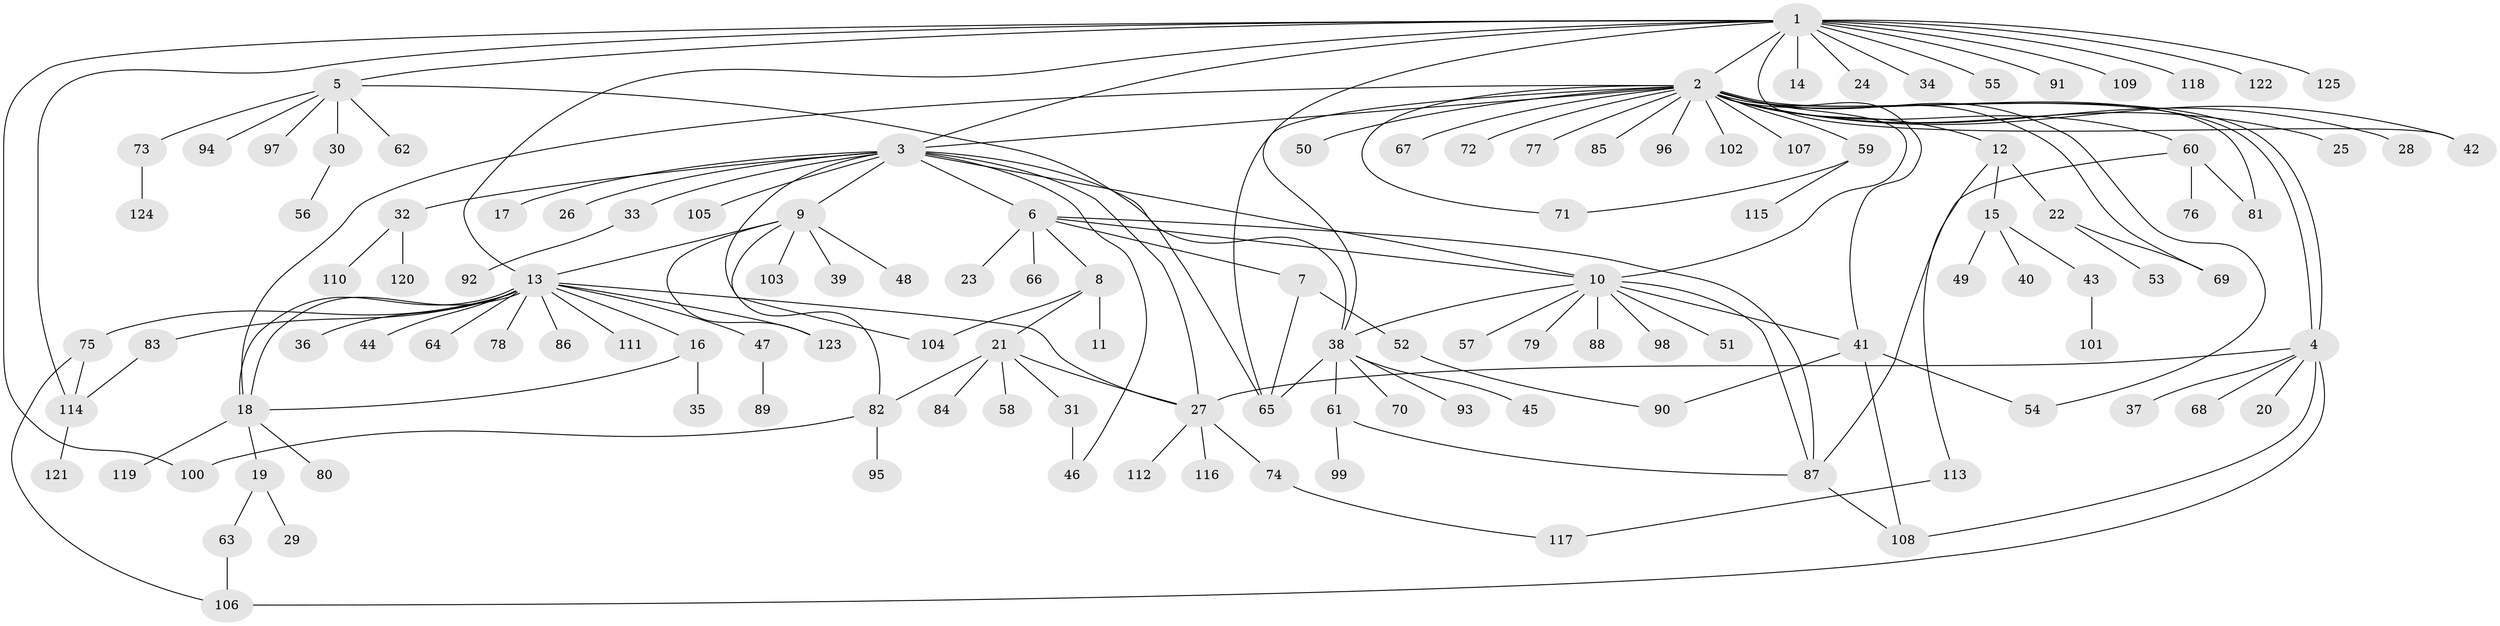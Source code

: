 // coarse degree distribution, {14: 0.02, 22: 0.02, 12: 0.02, 5: 0.06, 2: 0.06, 6: 0.02, 3: 0.06, 4: 0.02, 9: 0.02, 1: 0.7}
// Generated by graph-tools (version 1.1) at 2025/18/03/04/25 18:18:03]
// undirected, 125 vertices, 162 edges
graph export_dot {
graph [start="1"]
  node [color=gray90,style=filled];
  1;
  2;
  3;
  4;
  5;
  6;
  7;
  8;
  9;
  10;
  11;
  12;
  13;
  14;
  15;
  16;
  17;
  18;
  19;
  20;
  21;
  22;
  23;
  24;
  25;
  26;
  27;
  28;
  29;
  30;
  31;
  32;
  33;
  34;
  35;
  36;
  37;
  38;
  39;
  40;
  41;
  42;
  43;
  44;
  45;
  46;
  47;
  48;
  49;
  50;
  51;
  52;
  53;
  54;
  55;
  56;
  57;
  58;
  59;
  60;
  61;
  62;
  63;
  64;
  65;
  66;
  67;
  68;
  69;
  70;
  71;
  72;
  73;
  74;
  75;
  76;
  77;
  78;
  79;
  80;
  81;
  82;
  83;
  84;
  85;
  86;
  87;
  88;
  89;
  90;
  91;
  92;
  93;
  94;
  95;
  96;
  97;
  98;
  99;
  100;
  101;
  102;
  103;
  104;
  105;
  106;
  107;
  108;
  109;
  110;
  111;
  112;
  113;
  114;
  115;
  116;
  117;
  118;
  119;
  120;
  121;
  122;
  123;
  124;
  125;
  1 -- 2;
  1 -- 3;
  1 -- 5;
  1 -- 13;
  1 -- 14;
  1 -- 24;
  1 -- 34;
  1 -- 38;
  1 -- 42;
  1 -- 55;
  1 -- 91;
  1 -- 100;
  1 -- 109;
  1 -- 114;
  1 -- 118;
  1 -- 122;
  1 -- 125;
  2 -- 3;
  2 -- 4;
  2 -- 4;
  2 -- 10;
  2 -- 12;
  2 -- 18;
  2 -- 25;
  2 -- 28;
  2 -- 41;
  2 -- 42;
  2 -- 50;
  2 -- 54;
  2 -- 59;
  2 -- 60;
  2 -- 65;
  2 -- 67;
  2 -- 69;
  2 -- 71;
  2 -- 72;
  2 -- 77;
  2 -- 81;
  2 -- 85;
  2 -- 96;
  2 -- 102;
  2 -- 107;
  3 -- 6;
  3 -- 9;
  3 -- 10;
  3 -- 17;
  3 -- 26;
  3 -- 27;
  3 -- 32;
  3 -- 33;
  3 -- 38;
  3 -- 46;
  3 -- 104;
  3 -- 105;
  4 -- 20;
  4 -- 27;
  4 -- 37;
  4 -- 68;
  4 -- 106;
  4 -- 108;
  5 -- 30;
  5 -- 62;
  5 -- 65;
  5 -- 73;
  5 -- 94;
  5 -- 97;
  6 -- 7;
  6 -- 8;
  6 -- 10;
  6 -- 23;
  6 -- 66;
  6 -- 87;
  7 -- 52;
  7 -- 65;
  8 -- 11;
  8 -- 21;
  8 -- 104;
  9 -- 13;
  9 -- 39;
  9 -- 48;
  9 -- 82;
  9 -- 103;
  9 -- 123;
  10 -- 38;
  10 -- 41;
  10 -- 51;
  10 -- 57;
  10 -- 79;
  10 -- 87;
  10 -- 88;
  10 -- 98;
  12 -- 15;
  12 -- 22;
  12 -- 113;
  13 -- 16;
  13 -- 18;
  13 -- 18;
  13 -- 27;
  13 -- 36;
  13 -- 44;
  13 -- 47;
  13 -- 64;
  13 -- 75;
  13 -- 78;
  13 -- 83;
  13 -- 86;
  13 -- 111;
  13 -- 123;
  15 -- 40;
  15 -- 43;
  15 -- 49;
  16 -- 18;
  16 -- 35;
  18 -- 19;
  18 -- 80;
  18 -- 119;
  19 -- 29;
  19 -- 63;
  21 -- 27;
  21 -- 31;
  21 -- 58;
  21 -- 82;
  21 -- 84;
  22 -- 53;
  22 -- 69;
  27 -- 74;
  27 -- 112;
  27 -- 116;
  30 -- 56;
  31 -- 46;
  32 -- 110;
  32 -- 120;
  33 -- 92;
  38 -- 45;
  38 -- 61;
  38 -- 65;
  38 -- 70;
  38 -- 93;
  41 -- 54;
  41 -- 90;
  41 -- 108;
  43 -- 101;
  47 -- 89;
  52 -- 90;
  59 -- 71;
  59 -- 115;
  60 -- 76;
  60 -- 81;
  60 -- 87;
  61 -- 87;
  61 -- 99;
  63 -- 106;
  73 -- 124;
  74 -- 117;
  75 -- 106;
  75 -- 114;
  82 -- 95;
  82 -- 100;
  83 -- 114;
  87 -- 108;
  113 -- 117;
  114 -- 121;
}
